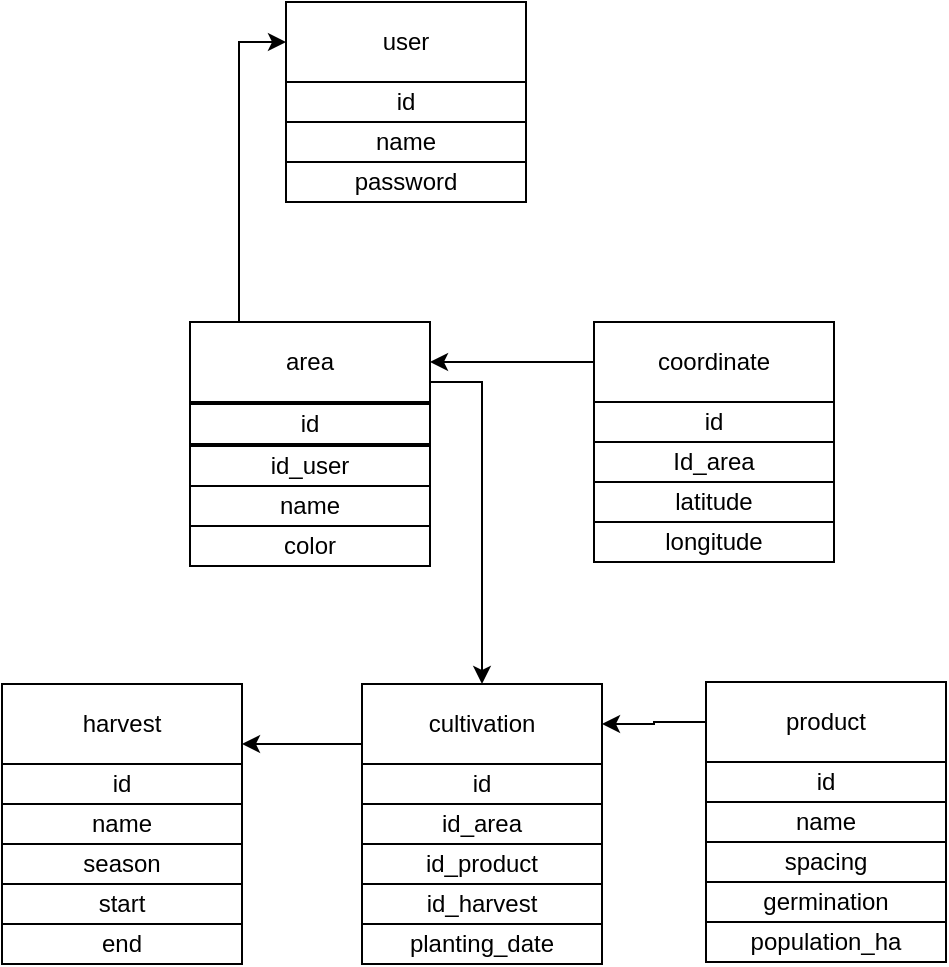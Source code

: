 <mxfile version="26.2.13">
  <diagram name="Página-1" id="kOlUkbhUVTrSechtVCCX">
    <mxGraphModel dx="1006" dy="591" grid="1" gridSize="10" guides="1" tooltips="1" connect="1" arrows="1" fold="1" page="1" pageScale="1" pageWidth="827" pageHeight="1169" math="0" shadow="0">
      <root>
        <mxCell id="0" />
        <mxCell id="1" parent="0" />
        <mxCell id="adCucMIwbBo0G8Szn5CW-27" style="edgeStyle=orthogonalEdgeStyle;rounded=0;orthogonalLoop=1;jettySize=auto;html=1;exitX=0.5;exitY=0;exitDx=0;exitDy=0;entryX=0;entryY=0.5;entryDx=0;entryDy=0;" parent="1" target="adCucMIwbBo0G8Szn5CW-1" edge="1">
          <mxGeometry relative="1" as="geometry">
            <mxPoint x="120" y="80" as="targetPoint" />
            <mxPoint x="252" y="320" as="sourcePoint" />
          </mxGeometry>
        </mxCell>
        <mxCell id="adCucMIwbBo0G8Szn5CW-46" style="edgeStyle=orthogonalEdgeStyle;rounded=0;orthogonalLoop=1;jettySize=auto;html=1;exitX=1;exitY=0.75;exitDx=0;exitDy=0;entryX=0.5;entryY=0;entryDx=0;entryDy=0;" parent="1" source="QnbcaSNNXja9v9yhrlxL-2" target="adCucMIwbBo0G8Szn5CW-9" edge="1">
          <mxGeometry relative="1" as="geometry" />
        </mxCell>
        <mxCell id="QnbcaSNNXja9v9yhrlxL-2" value="area" style="rounded=0;whiteSpace=wrap;html=1;fillColor=default;strokeColor=default;" parent="1" vertex="1">
          <mxGeometry x="252" y="300" width="120" height="40" as="geometry" />
        </mxCell>
        <mxCell id="djw6pl3YEqS7y8JsR5oa-5" value="name" style="rounded=0;whiteSpace=wrap;html=1;" parent="1" vertex="1">
          <mxGeometry x="252" y="382" width="120" height="20" as="geometry" />
        </mxCell>
        <mxCell id="djw6pl3YEqS7y8JsR5oa-6" value="color" style="rounded=0;whiteSpace=wrap;html=1;" parent="1" vertex="1">
          <mxGeometry x="252" y="402" width="120" height="20" as="geometry" />
        </mxCell>
        <mxCell id="adCucMIwbBo0G8Szn5CW-36" style="edgeStyle=orthogonalEdgeStyle;rounded=0;orthogonalLoop=1;jettySize=auto;html=1;exitX=0;exitY=0.5;exitDx=0;exitDy=0;" parent="1" source="djw6pl3YEqS7y8JsR5oa-7" target="QnbcaSNNXja9v9yhrlxL-2" edge="1">
          <mxGeometry relative="1" as="geometry" />
        </mxCell>
        <mxCell id="djw6pl3YEqS7y8JsR5oa-7" value="coordinate" style="rounded=0;whiteSpace=wrap;html=1;" parent="1" vertex="1">
          <mxGeometry x="454" y="300" width="120" height="40" as="geometry" />
        </mxCell>
        <mxCell id="djw6pl3YEqS7y8JsR5oa-12" value="id_user" style="rounded=0;whiteSpace=wrap;html=1;" parent="1" vertex="1">
          <mxGeometry x="252" y="362" width="120" height="20" as="geometry" />
        </mxCell>
        <mxCell id="DKXkDDBp-sNOLsxEUSY3-1" value="Id_area" style="rounded=0;whiteSpace=wrap;html=1;" parent="1" vertex="1">
          <mxGeometry x="454" y="360" width="120" height="20" as="geometry" />
        </mxCell>
        <mxCell id="DKXkDDBp-sNOLsxEUSY3-2" value="latitude" style="rounded=0;whiteSpace=wrap;html=1;" parent="1" vertex="1">
          <mxGeometry x="454" y="380" width="120" height="20" as="geometry" />
        </mxCell>
        <mxCell id="DKXkDDBp-sNOLsxEUSY3-3" value="longitude" style="rounded=0;whiteSpace=wrap;html=1;" parent="1" vertex="1">
          <mxGeometry x="454" y="400" width="120" height="20" as="geometry" />
        </mxCell>
        <mxCell id="adCucMIwbBo0G8Szn5CW-1" value="user" style="rounded=0;whiteSpace=wrap;html=1;fillColor=default;strokeColor=default;" parent="1" vertex="1">
          <mxGeometry x="300" y="140" width="120" height="40" as="geometry" />
        </mxCell>
        <mxCell id="adCucMIwbBo0G8Szn5CW-2" value="id" style="rounded=0;whiteSpace=wrap;html=1;" parent="1" vertex="1">
          <mxGeometry x="300" y="180" width="120" height="20" as="geometry" />
        </mxCell>
        <mxCell id="adCucMIwbBo0G8Szn5CW-3" value="name" style="rounded=0;whiteSpace=wrap;html=1;" parent="1" vertex="1">
          <mxGeometry x="300" y="200" width="120" height="20" as="geometry" />
        </mxCell>
        <mxCell id="adCucMIwbBo0G8Szn5CW-4" value="password" style="rounded=0;whiteSpace=wrap;html=1;" parent="1" vertex="1">
          <mxGeometry x="300" y="220" width="120" height="20" as="geometry" />
        </mxCell>
        <mxCell id="adCucMIwbBo0G8Szn5CW-5" value="id" style="rounded=0;whiteSpace=wrap;html=1;" parent="1" vertex="1">
          <mxGeometry x="252" y="341" width="120" height="20" as="geometry" />
        </mxCell>
        <mxCell id="adCucMIwbBo0G8Szn5CW-8" value="id" style="rounded=0;whiteSpace=wrap;html=1;" parent="1" vertex="1">
          <mxGeometry x="454" y="340" width="120" height="20" as="geometry" />
        </mxCell>
        <mxCell id="adCucMIwbBo0G8Szn5CW-44" style="edgeStyle=orthogonalEdgeStyle;rounded=0;orthogonalLoop=1;jettySize=auto;html=1;exitX=0;exitY=0.75;exitDx=0;exitDy=0;entryX=1;entryY=0.75;entryDx=0;entryDy=0;" parent="1" source="adCucMIwbBo0G8Szn5CW-9" target="adCucMIwbBo0G8Szn5CW-29" edge="1">
          <mxGeometry relative="1" as="geometry" />
        </mxCell>
        <mxCell id="adCucMIwbBo0G8Szn5CW-9" value="cultivation" style="rounded=0;whiteSpace=wrap;html=1;" parent="1" vertex="1">
          <mxGeometry x="338" y="481" width="120" height="40" as="geometry" />
        </mxCell>
        <mxCell id="adCucMIwbBo0G8Szn5CW-10" value="id" style="rounded=0;whiteSpace=wrap;html=1;" parent="1" vertex="1">
          <mxGeometry x="338" y="521" width="120" height="20" as="geometry" />
        </mxCell>
        <mxCell id="adCucMIwbBo0G8Szn5CW-11" value="id_area" style="rounded=0;whiteSpace=wrap;html=1;" parent="1" vertex="1">
          <mxGeometry x="338" y="541" width="120" height="20" as="geometry" />
        </mxCell>
        <mxCell id="adCucMIwbBo0G8Szn5CW-12" value="id_product" style="rounded=0;whiteSpace=wrap;html=1;" parent="1" vertex="1">
          <mxGeometry x="338" y="561" width="120" height="20" as="geometry" />
        </mxCell>
        <mxCell id="adCucMIwbBo0G8Szn5CW-13" value="id_harvest" style="rounded=0;whiteSpace=wrap;html=1;" parent="1" vertex="1">
          <mxGeometry x="338" y="581" width="120" height="20" as="geometry" />
        </mxCell>
        <mxCell id="adCucMIwbBo0G8Szn5CW-14" value="planting_date" style="rounded=0;whiteSpace=wrap;html=1;" parent="1" vertex="1">
          <mxGeometry x="338" y="601" width="120" height="20" as="geometry" />
        </mxCell>
        <mxCell id="adCucMIwbBo0G8Szn5CW-42" style="edgeStyle=orthogonalEdgeStyle;rounded=0;orthogonalLoop=1;jettySize=auto;html=1;exitX=0;exitY=0.5;exitDx=0;exitDy=0;entryX=1;entryY=0.5;entryDx=0;entryDy=0;" parent="1" source="adCucMIwbBo0G8Szn5CW-21" target="adCucMIwbBo0G8Szn5CW-9" edge="1">
          <mxGeometry relative="1" as="geometry" />
        </mxCell>
        <mxCell id="adCucMIwbBo0G8Szn5CW-21" value="product" style="rounded=0;whiteSpace=wrap;html=1;" parent="1" vertex="1">
          <mxGeometry x="510" y="480" width="120" height="40" as="geometry" />
        </mxCell>
        <mxCell id="adCucMIwbBo0G8Szn5CW-22" value="id" style="rounded=0;whiteSpace=wrap;html=1;" parent="1" vertex="1">
          <mxGeometry x="510" y="520" width="120" height="20" as="geometry" />
        </mxCell>
        <mxCell id="adCucMIwbBo0G8Szn5CW-23" value="name" style="rounded=0;whiteSpace=wrap;html=1;" parent="1" vertex="1">
          <mxGeometry x="510" y="540" width="120" height="20" as="geometry" />
        </mxCell>
        <mxCell id="adCucMIwbBo0G8Szn5CW-24" value="spacing" style="rounded=0;whiteSpace=wrap;html=1;" parent="1" vertex="1">
          <mxGeometry x="510" y="560" width="120" height="20" as="geometry" />
        </mxCell>
        <mxCell id="adCucMIwbBo0G8Szn5CW-25" value="germination" style="rounded=0;whiteSpace=wrap;html=1;" parent="1" vertex="1">
          <mxGeometry x="510" y="580" width="120" height="20" as="geometry" />
        </mxCell>
        <mxCell id="adCucMIwbBo0G8Szn5CW-28" value="population_ha" style="rounded=0;whiteSpace=wrap;html=1;" parent="1" vertex="1">
          <mxGeometry x="510" y="600" width="120" height="20" as="geometry" />
        </mxCell>
        <mxCell id="adCucMIwbBo0G8Szn5CW-29" value="harvest" style="rounded=0;whiteSpace=wrap;html=1;" parent="1" vertex="1">
          <mxGeometry x="158" y="481" width="120" height="40" as="geometry" />
        </mxCell>
        <mxCell id="adCucMIwbBo0G8Szn5CW-30" value="id" style="rounded=0;whiteSpace=wrap;html=1;" parent="1" vertex="1">
          <mxGeometry x="158" y="521" width="120" height="20" as="geometry" />
        </mxCell>
        <mxCell id="adCucMIwbBo0G8Szn5CW-31" value="name" style="rounded=0;whiteSpace=wrap;html=1;" parent="1" vertex="1">
          <mxGeometry x="158" y="541" width="120" height="20" as="geometry" />
        </mxCell>
        <mxCell id="adCucMIwbBo0G8Szn5CW-32" value="season" style="rounded=0;whiteSpace=wrap;html=1;" parent="1" vertex="1">
          <mxGeometry x="158" y="561" width="120" height="20" as="geometry" />
        </mxCell>
        <mxCell id="adCucMIwbBo0G8Szn5CW-33" value="start" style="rounded=0;whiteSpace=wrap;html=1;" parent="1" vertex="1">
          <mxGeometry x="158" y="581" width="120" height="20" as="geometry" />
        </mxCell>
        <mxCell id="adCucMIwbBo0G8Szn5CW-34" value="end" style="rounded=0;whiteSpace=wrap;html=1;" parent="1" vertex="1">
          <mxGeometry x="158" y="601" width="120" height="20" as="geometry" />
        </mxCell>
      </root>
    </mxGraphModel>
  </diagram>
</mxfile>
